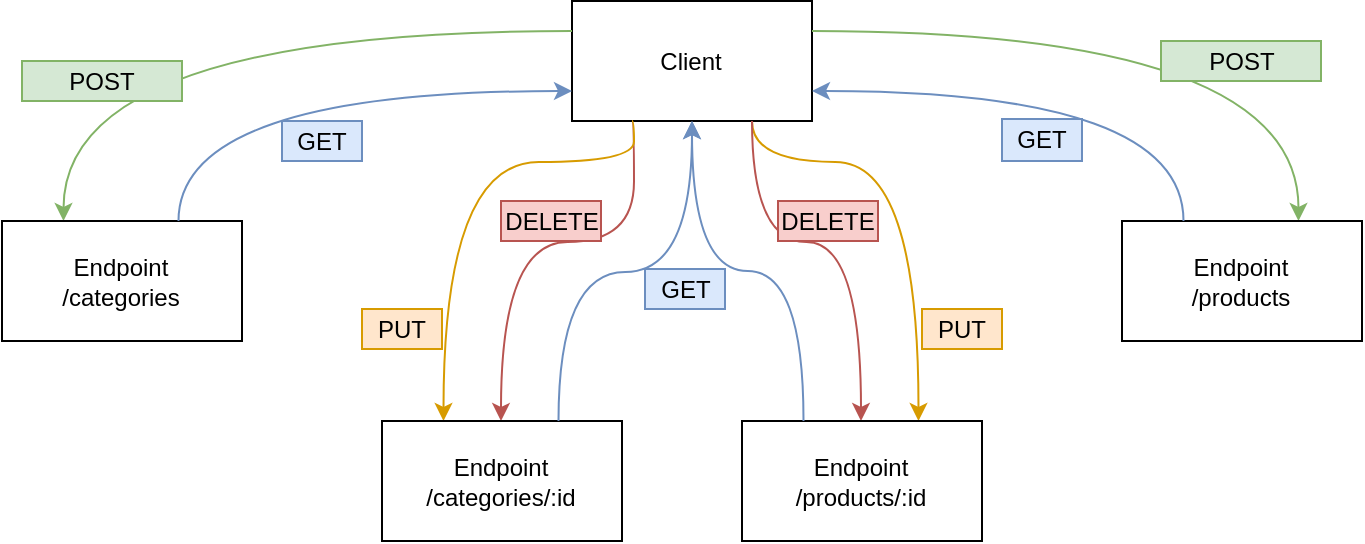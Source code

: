 <mxfile version="10.6.7"><diagram id="WYeqS6p-l5N9LEiw_8xD" name="Page-1"><mxGraphModel dx="961" dy="489" grid="1" gridSize="10" guides="1" tooltips="1" connect="1" arrows="1" fold="1" page="1" pageScale="1" pageWidth="827" pageHeight="583" math="0" shadow="0"><root><mxCell id="0"/><mxCell id="1" parent="0"/><mxCell id="dLUvZxwh4scIm2xagXha-9" value="" style="rounded=0;whiteSpace=wrap;html=1;" vertex="1" parent="1"><mxGeometry x="358" y="156.5" width="120" height="60" as="geometry"/></mxCell><mxCell id="dLUvZxwh4scIm2xagXha-19" style="edgeStyle=orthogonalEdgeStyle;rounded=0;orthogonalLoop=1;jettySize=auto;html=1;entryX=0.25;entryY=0;entryDx=0;entryDy=0;curved=1;exitX=0;exitY=0.25;exitDx=0;exitDy=0;fillColor=#d5e8d4;strokeColor=#82b366;" edge="1" parent="1" source="dLUvZxwh4scIm2xagXha-9" target="dLUvZxwh4scIm2xagXha-12"><mxGeometry relative="1" as="geometry"><mxPoint x="350" y="170" as="sourcePoint"/></mxGeometry></mxCell><mxCell id="dLUvZxwh4scIm2xagXha-31" style="edgeStyle=orthogonalEdgeStyle;rounded=0;orthogonalLoop=1;jettySize=auto;html=1;exitX=0.25;exitY=1;exitDx=0;exitDy=0;entryX=0.5;entryY=0;entryDx=0;entryDy=0;curved=1;fillColor=#f8cecc;strokeColor=#b85450;" edge="1" parent="1" source="dLUvZxwh4scIm2xagXha-9" target="dLUvZxwh4scIm2xagXha-14"><mxGeometry relative="1" as="geometry"><Array as="points"><mxPoint x="389" y="217"/><mxPoint x="389" y="277"/><mxPoint x="323" y="277"/></Array></mxGeometry></mxCell><mxCell id="dLUvZxwh4scIm2xagXha-32" style="edgeStyle=orthogonalEdgeStyle;rounded=0;orthogonalLoop=1;jettySize=auto;html=1;exitX=0.25;exitY=1;exitDx=0;exitDy=0;entryX=0.25;entryY=0;entryDx=0;entryDy=0;curved=1;fillColor=#ffe6cc;strokeColor=#d79b00;" edge="1" parent="1" source="dLUvZxwh4scIm2xagXha-9" target="dLUvZxwh4scIm2xagXha-14"><mxGeometry relative="1" as="geometry"><Array as="points"><mxPoint x="389" y="217"/><mxPoint x="389" y="237"/><mxPoint x="294" y="237"/></Array></mxGeometry></mxCell><mxCell id="dLUvZxwh4scIm2xagXha-36" style="edgeStyle=orthogonalEdgeStyle;curved=1;rounded=0;orthogonalLoop=1;jettySize=auto;html=1;exitX=0.75;exitY=1;exitDx=0;exitDy=0;entryX=0.75;entryY=0;entryDx=0;entryDy=0;fillColor=#ffe6cc;strokeColor=#d79b00;" edge="1" parent="1" source="dLUvZxwh4scIm2xagXha-9" target="dLUvZxwh4scIm2xagXha-16"><mxGeometry relative="1" as="geometry"><Array as="points"><mxPoint x="448" y="237"/><mxPoint x="531" y="237"/></Array></mxGeometry></mxCell><mxCell id="dLUvZxwh4scIm2xagXha-37" style="edgeStyle=orthogonalEdgeStyle;curved=1;rounded=0;orthogonalLoop=1;jettySize=auto;html=1;exitX=0.75;exitY=1;exitDx=0;exitDy=0;entryX=0.5;entryY=0;entryDx=0;entryDy=0;fillColor=#f8cecc;strokeColor=#b85450;" edge="1" parent="1" source="dLUvZxwh4scIm2xagXha-9" target="dLUvZxwh4scIm2xagXha-16"><mxGeometry relative="1" as="geometry"><Array as="points"><mxPoint x="448" y="277"/><mxPoint x="503" y="277"/></Array></mxGeometry></mxCell><mxCell id="dLUvZxwh4scIm2xagXha-38" style="edgeStyle=orthogonalEdgeStyle;curved=1;rounded=0;orthogonalLoop=1;jettySize=auto;html=1;entryX=0.75;entryY=0;entryDx=0;entryDy=0;exitX=1;exitY=0.25;exitDx=0;exitDy=0;fillColor=#d5e8d4;strokeColor=#82b366;" edge="1" parent="1" source="dLUvZxwh4scIm2xagXha-9" target="dLUvZxwh4scIm2xagXha-18"><mxGeometry relative="1" as="geometry"><mxPoint x="570" y="120" as="sourcePoint"/></mxGeometry></mxCell><mxCell id="dLUvZxwh4scIm2xagXha-10" value="Client" style="text;html=1;strokeColor=none;fillColor=none;align=center;verticalAlign=middle;whiteSpace=wrap;rounded=0;" vertex="1" parent="1"><mxGeometry x="390" y="170" width="55" height="34" as="geometry"/></mxCell><mxCell id="dLUvZxwh4scIm2xagXha-11" value="" style="rounded=0;whiteSpace=wrap;html=1;" vertex="1" parent="1"><mxGeometry x="73" y="266.5" width="120" height="60" as="geometry"/></mxCell><mxCell id="dLUvZxwh4scIm2xagXha-27" style="edgeStyle=orthogonalEdgeStyle;rounded=0;orthogonalLoop=1;jettySize=auto;html=1;exitX=0.75;exitY=0;exitDx=0;exitDy=0;curved=1;entryX=0;entryY=0.75;entryDx=0;entryDy=0;fillColor=#dae8fc;strokeColor=#6c8ebf;" edge="1" parent="1" source="dLUvZxwh4scIm2xagXha-12" target="dLUvZxwh4scIm2xagXha-9"><mxGeometry relative="1" as="geometry"><mxPoint x="320" y="210" as="targetPoint"/></mxGeometry></mxCell><mxCell id="dLUvZxwh4scIm2xagXha-12" value="Endpoint&lt;br&gt;/categories&lt;br&gt;" style="text;html=1;strokeColor=none;fillColor=none;align=center;verticalAlign=middle;whiteSpace=wrap;rounded=0;" vertex="1" parent="1"><mxGeometry x="75" y="266.5" width="115" height="60" as="geometry"/></mxCell><mxCell id="dLUvZxwh4scIm2xagXha-13" value="" style="rounded=0;whiteSpace=wrap;html=1;" vertex="1" parent="1"><mxGeometry x="263" y="366.5" width="120" height="60" as="geometry"/></mxCell><mxCell id="dLUvZxwh4scIm2xagXha-33" style="edgeStyle=orthogonalEdgeStyle;rounded=0;orthogonalLoop=1;jettySize=auto;html=1;exitX=0.75;exitY=0;exitDx=0;exitDy=0;entryX=0.5;entryY=1;entryDx=0;entryDy=0;curved=1;fillColor=#dae8fc;strokeColor=#6c8ebf;" edge="1" parent="1" source="dLUvZxwh4scIm2xagXha-14" target="dLUvZxwh4scIm2xagXha-9"><mxGeometry relative="1" as="geometry"><Array as="points"><mxPoint x="351" y="292"/><mxPoint x="418" y="292"/></Array></mxGeometry></mxCell><mxCell id="dLUvZxwh4scIm2xagXha-14" value="Endpoint&lt;br&gt;/categories/:id&lt;br&gt;" style="text;html=1;strokeColor=none;fillColor=none;align=center;verticalAlign=middle;whiteSpace=wrap;rounded=0;" vertex="1" parent="1"><mxGeometry x="265" y="366.5" width="115" height="60" as="geometry"/></mxCell><mxCell id="dLUvZxwh4scIm2xagXha-15" value="" style="rounded=0;whiteSpace=wrap;html=1;" vertex="1" parent="1"><mxGeometry x="443" y="366.5" width="120" height="60" as="geometry"/></mxCell><mxCell id="dLUvZxwh4scIm2xagXha-35" style="edgeStyle=orthogonalEdgeStyle;curved=1;rounded=0;orthogonalLoop=1;jettySize=auto;html=1;exitX=0.25;exitY=0;exitDx=0;exitDy=0;entryX=0.5;entryY=1;entryDx=0;entryDy=0;fillColor=#dae8fc;strokeColor=#6c8ebf;" edge="1" parent="1" source="dLUvZxwh4scIm2xagXha-16" target="dLUvZxwh4scIm2xagXha-9"><mxGeometry relative="1" as="geometry"><mxPoint x="418" y="220" as="targetPoint"/></mxGeometry></mxCell><mxCell id="dLUvZxwh4scIm2xagXha-16" value="Endpoint&lt;br&gt;/products/:id&lt;br&gt;" style="text;html=1;strokeColor=none;fillColor=none;align=center;verticalAlign=middle;whiteSpace=wrap;rounded=0;" vertex="1" parent="1"><mxGeometry x="445" y="366.5" width="115" height="60" as="geometry"/></mxCell><mxCell id="dLUvZxwh4scIm2xagXha-17" value="" style="rounded=0;whiteSpace=wrap;html=1;" vertex="1" parent="1"><mxGeometry x="633" y="266.5" width="120" height="60" as="geometry"/></mxCell><mxCell id="dLUvZxwh4scIm2xagXha-39" style="edgeStyle=orthogonalEdgeStyle;curved=1;rounded=0;orthogonalLoop=1;jettySize=auto;html=1;exitX=0.25;exitY=0;exitDx=0;exitDy=0;entryX=1;entryY=0.75;entryDx=0;entryDy=0;fillColor=#dae8fc;strokeColor=#6c8ebf;" edge="1" parent="1" source="dLUvZxwh4scIm2xagXha-18" target="dLUvZxwh4scIm2xagXha-9"><mxGeometry relative="1" as="geometry"><mxPoint x="520" y="180" as="targetPoint"/></mxGeometry></mxCell><mxCell id="dLUvZxwh4scIm2xagXha-18" value="Endpoint&lt;br&gt;/products&lt;br&gt;" style="text;html=1;strokeColor=none;fillColor=none;align=center;verticalAlign=middle;whiteSpace=wrap;rounded=0;" vertex="1" parent="1"><mxGeometry x="635" y="266.5" width="115" height="60" as="geometry"/></mxCell><mxCell id="dLUvZxwh4scIm2xagXha-26" value="POST&lt;br&gt;" style="text;html=1;strokeColor=#82b366;fillColor=#d5e8d4;align=center;verticalAlign=middle;whiteSpace=wrap;rounded=0;" vertex="1" parent="1"><mxGeometry x="83" y="186.5" width="80" height="20" as="geometry"/></mxCell><mxCell id="dLUvZxwh4scIm2xagXha-28" value="GET" style="text;html=1;strokeColor=#6c8ebf;fillColor=#dae8fc;align=center;verticalAlign=middle;whiteSpace=wrap;rounded=0;" vertex="1" parent="1"><mxGeometry x="213" y="216.5" width="40" height="20" as="geometry"/></mxCell><mxCell id="dLUvZxwh4scIm2xagXha-40" value="GET" style="text;html=1;strokeColor=#6c8ebf;fillColor=#dae8fc;align=center;verticalAlign=middle;whiteSpace=wrap;rounded=0;" vertex="1" parent="1"><mxGeometry x="394.5" y="290.5" width="40" height="20" as="geometry"/></mxCell><mxCell id="dLUvZxwh4scIm2xagXha-41" value="PUT&lt;br&gt;" style="text;html=1;strokeColor=#d79b00;fillColor=#ffe6cc;align=center;verticalAlign=middle;whiteSpace=wrap;rounded=0;" vertex="1" parent="1"><mxGeometry x="253" y="310.5" width="40" height="20" as="geometry"/></mxCell><mxCell id="dLUvZxwh4scIm2xagXha-42" value="DELETE&lt;br&gt;" style="text;html=1;strokeColor=#b85450;fillColor=#f8cecc;align=center;verticalAlign=middle;whiteSpace=wrap;rounded=0;" vertex="1" parent="1"><mxGeometry x="322.5" y="256.5" width="50" height="20" as="geometry"/></mxCell><mxCell id="dLUvZxwh4scIm2xagXha-43" value="DELETE&lt;br&gt;" style="text;html=1;strokeColor=#b85450;fillColor=#f8cecc;align=center;verticalAlign=middle;whiteSpace=wrap;rounded=0;" vertex="1" parent="1"><mxGeometry x="461" y="256.5" width="50" height="20" as="geometry"/></mxCell><mxCell id="dLUvZxwh4scIm2xagXha-44" value="PUT&lt;br&gt;" style="text;html=1;strokeColor=#d79b00;fillColor=#ffe6cc;align=center;verticalAlign=middle;whiteSpace=wrap;rounded=0;" vertex="1" parent="1"><mxGeometry x="533" y="310.5" width="40" height="20" as="geometry"/></mxCell><mxCell id="dLUvZxwh4scIm2xagXha-46" value="GET" style="text;html=1;strokeColor=#6c8ebf;fillColor=#dae8fc;align=center;verticalAlign=middle;whiteSpace=wrap;rounded=0;" vertex="1" parent="1"><mxGeometry x="573" y="215.5" width="40" height="21" as="geometry"/></mxCell><mxCell id="dLUvZxwh4scIm2xagXha-47" value="POST&lt;br&gt;" style="text;html=1;strokeColor=#82b366;fillColor=#d5e8d4;align=center;verticalAlign=middle;whiteSpace=wrap;rounded=0;" vertex="1" parent="1"><mxGeometry x="652.5" y="176.5" width="80" height="20" as="geometry"/></mxCell></root></mxGraphModel></diagram></mxfile>